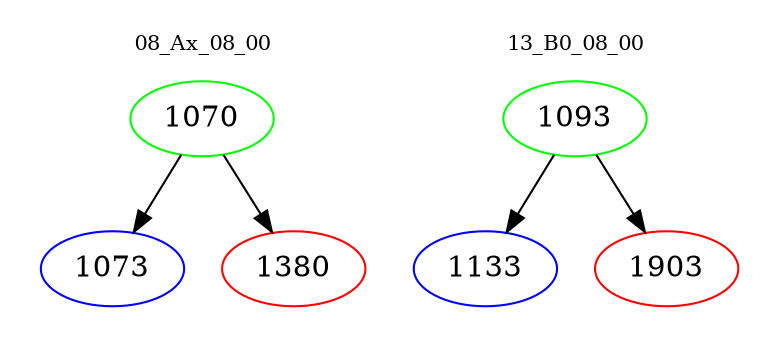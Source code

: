 digraph{
subgraph cluster_0 {
color = white
label = "08_Ax_08_00";
fontsize=10;
T0_1070 [label="1070", color="green"]
T0_1070 -> T0_1073 [color="black"]
T0_1073 [label="1073", color="blue"]
T0_1070 -> T0_1380 [color="black"]
T0_1380 [label="1380", color="red"]
}
subgraph cluster_1 {
color = white
label = "13_B0_08_00";
fontsize=10;
T1_1093 [label="1093", color="green"]
T1_1093 -> T1_1133 [color="black"]
T1_1133 [label="1133", color="blue"]
T1_1093 -> T1_1903 [color="black"]
T1_1903 [label="1903", color="red"]
}
}
